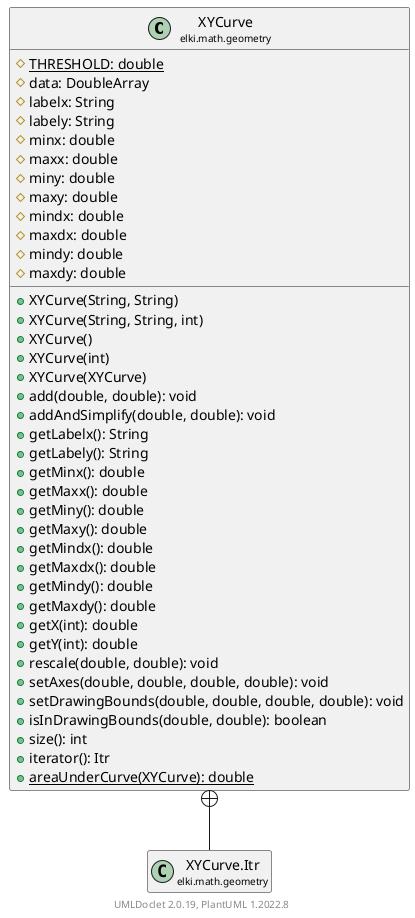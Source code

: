 @startuml
    remove .*\.(Instance|Par|Parameterizer|Factory)$
    set namespaceSeparator none
    hide empty fields
    hide empty methods

    class "<size:14>XYCurve\n<size:10>elki.math.geometry" as elki.math.geometry.XYCurve [[XYCurve.html]] {
        {static} #THRESHOLD: double
        #data: DoubleArray
        #labelx: String
        #labely: String
        #minx: double
        #maxx: double
        #miny: double
        #maxy: double
        #mindx: double
        #maxdx: double
        #mindy: double
        #maxdy: double
        +XYCurve(String, String)
        +XYCurve(String, String, int)
        +XYCurve()
        +XYCurve(int)
        +XYCurve(XYCurve)
        +add(double, double): void
        +addAndSimplify(double, double): void
        +getLabelx(): String
        +getLabely(): String
        +getMinx(): double
        +getMaxx(): double
        +getMiny(): double
        +getMaxy(): double
        +getMindx(): double
        +getMaxdx(): double
        +getMindy(): double
        +getMaxdy(): double
        +getX(int): double
        +getY(int): double
        +rescale(double, double): void
        +setAxes(double, double, double, double): void
        +setDrawingBounds(double, double, double, double): void
        +isInDrawingBounds(double, double): boolean
        +size(): int
        +iterator(): Itr
        {static} +areaUnderCurve(XYCurve): double
    }
    class "<size:14>XYCurve.Itr\n<size:10>elki.math.geometry" as elki.math.geometry.XYCurve.Itr [[XYCurve.Itr.html]]

    elki.math.geometry.XYCurve +-- elki.math.geometry.XYCurve.Itr

    center footer UMLDoclet 2.0.19, PlantUML 1.2022.8
@enduml
